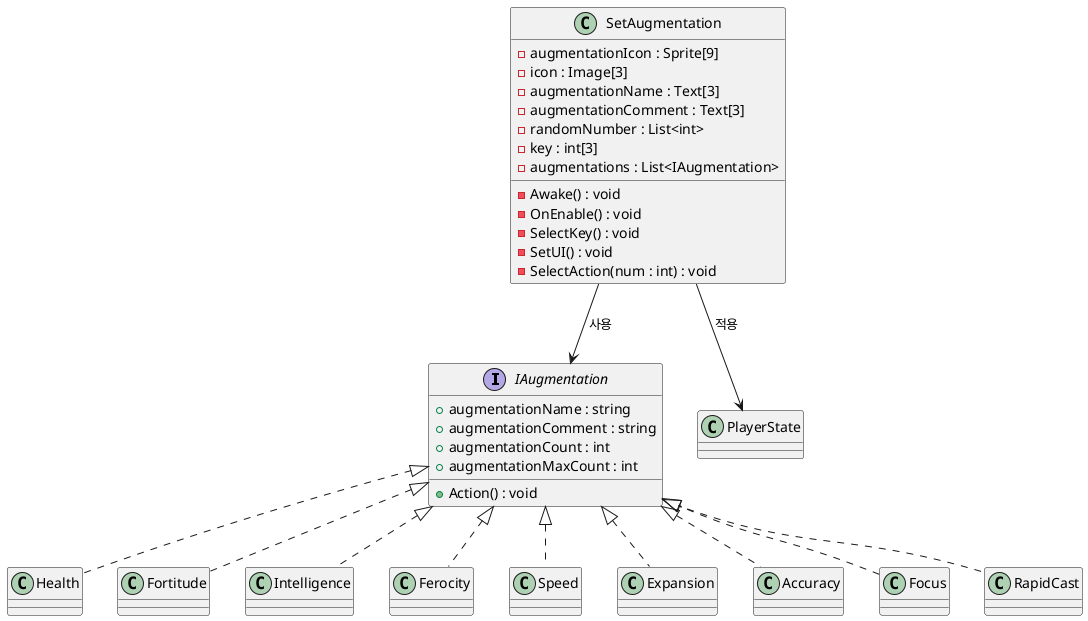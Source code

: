@startuml
top to bottom direction

interface IAugmentation {
    + augmentationName : string
    + augmentationComment : string
    + augmentationCount : int
    + augmentationMaxCount : int
    + Action() : void
}

class SetAugmentation {
    - augmentationIcon : Sprite[9]
    - icon : Image[3]
    - augmentationName : Text[3]
    - augmentationComment : Text[3]
    - randomNumber : List<int>
    - key : int[3]
    - augmentations : List<IAugmentation>
    
    - Awake() : void
    - OnEnable() : void
    - SelectKey() : void
    - SetUI() : void
    - SelectAction(num : int) : void
}

class PlayerState

class Health
class Fortitude
class Intelligence
class Ferocity
class Speed
class Expansion
class Accuracy
class Focus
class RapidCast

IAugmentation <|.. Health
IAugmentation <|.. Fortitude
IAugmentation <|.. Intelligence
IAugmentation <|.. Ferocity
IAugmentation <|.. Speed
IAugmentation <|.. Expansion
IAugmentation <|.. Accuracy
IAugmentation <|.. Focus
IAugmentation <|.. RapidCast

SetAugmentation --> IAugmentation : 사용
SetAugmentation --> PlayerState : 적용

@enduml
